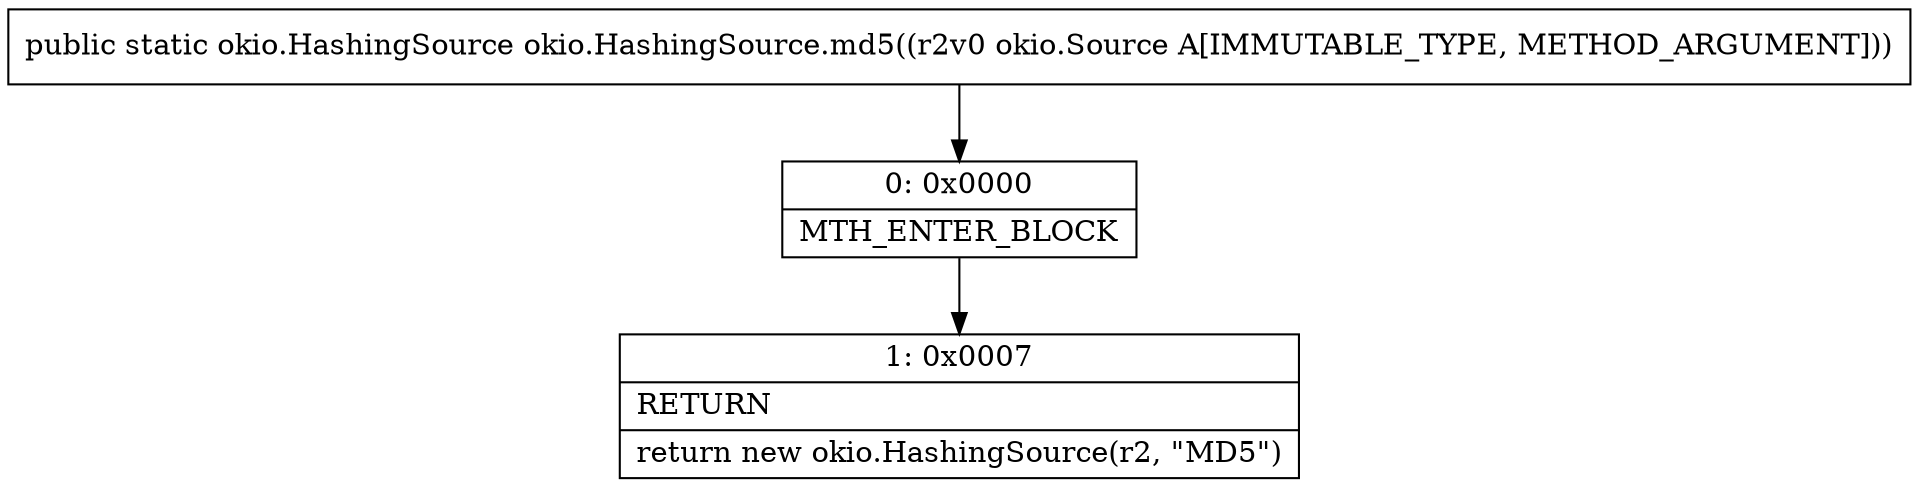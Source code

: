 digraph "CFG forokio.HashingSource.md5(Lokio\/Source;)Lokio\/HashingSource;" {
Node_0 [shape=record,label="{0\:\ 0x0000|MTH_ENTER_BLOCK\l}"];
Node_1 [shape=record,label="{1\:\ 0x0007|RETURN\l|return new okio.HashingSource(r2, \"MD5\")\l}"];
MethodNode[shape=record,label="{public static okio.HashingSource okio.HashingSource.md5((r2v0 okio.Source A[IMMUTABLE_TYPE, METHOD_ARGUMENT])) }"];
MethodNode -> Node_0;
Node_0 -> Node_1;
}

